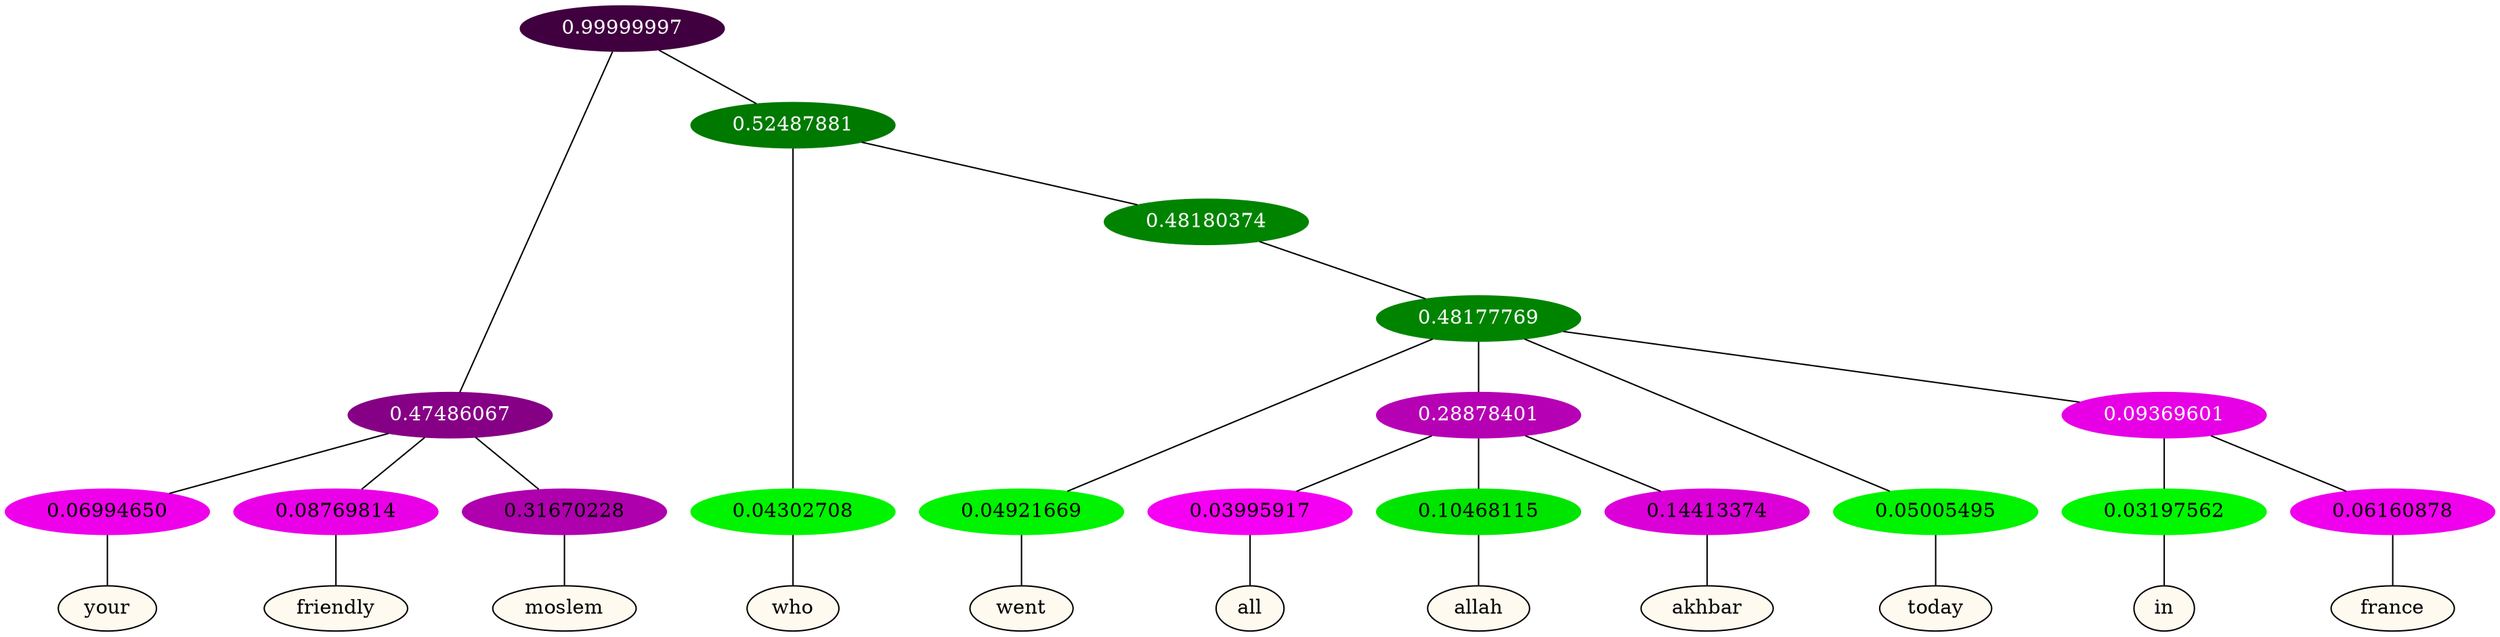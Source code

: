 graph {
	node [format=png height=0.15 nodesep=0.001 ordering=out overlap=prism overlap_scaling=0.01 ranksep=0.001 ratio=0.2 style=filled width=0.15]
	{
		rank=same
		a_w_3 [label=your color=black fillcolor=floralwhite style="filled,solid"]
		a_w_4 [label=friendly color=black fillcolor=floralwhite style="filled,solid"]
		a_w_5 [label=moslem color=black fillcolor=floralwhite style="filled,solid"]
		a_w_6 [label=who color=black fillcolor=floralwhite style="filled,solid"]
		a_w_9 [label=went color=black fillcolor=floralwhite style="filled,solid"]
		a_w_13 [label=all color=black fillcolor=floralwhite style="filled,solid"]
		a_w_14 [label=allah color=black fillcolor=floralwhite style="filled,solid"]
		a_w_15 [label=akhbar color=black fillcolor=floralwhite style="filled,solid"]
		a_w_11 [label=today color=black fillcolor=floralwhite style="filled,solid"]
		a_w_16 [label=in color=black fillcolor=floralwhite style="filled,solid"]
		a_w_17 [label=france color=black fillcolor=floralwhite style="filled,solid"]
	}
	a_n_3 -- a_w_3
	a_n_4 -- a_w_4
	a_n_5 -- a_w_5
	a_n_6 -- a_w_6
	a_n_9 -- a_w_9
	a_n_13 -- a_w_13
	a_n_14 -- a_w_14
	a_n_15 -- a_w_15
	a_n_11 -- a_w_11
	a_n_16 -- a_w_16
	a_n_17 -- a_w_17
	{
		rank=same
		a_n_3 [label=0.06994650 color="0.835 1.000 0.930" fontcolor=black]
		a_n_4 [label=0.08769814 color="0.835 1.000 0.912" fontcolor=black]
		a_n_5 [label=0.31670228 color="0.835 1.000 0.683" fontcolor=black]
		a_n_6 [label=0.04302708 color="0.334 1.000 0.957" fontcolor=black]
		a_n_9 [label=0.04921669 color="0.334 1.000 0.951" fontcolor=black]
		a_n_13 [label=0.03995917 color="0.835 1.000 0.960" fontcolor=black]
		a_n_14 [label=0.10468115 color="0.334 1.000 0.895" fontcolor=black]
		a_n_15 [label=0.14413374 color="0.835 1.000 0.856" fontcolor=black]
		a_n_11 [label=0.05005495 color="0.334 1.000 0.950" fontcolor=black]
		a_n_16 [label=0.03197562 color="0.334 1.000 0.968" fontcolor=black]
		a_n_17 [label=0.06160878 color="0.835 1.000 0.938" fontcolor=black]
	}
	a_n_0 [label=0.99999997 color="0.835 1.000 0.250" fontcolor=grey99]
	a_n_1 [label=0.47486067 color="0.835 1.000 0.525" fontcolor=grey99]
	a_n_0 -- a_n_1
	a_n_2 [label=0.52487881 color="0.334 1.000 0.475" fontcolor=grey99]
	a_n_0 -- a_n_2
	a_n_1 -- a_n_3
	a_n_1 -- a_n_4
	a_n_1 -- a_n_5
	a_n_2 -- a_n_6
	a_n_7 [label=0.48180374 color="0.334 1.000 0.518" fontcolor=grey99]
	a_n_2 -- a_n_7
	a_n_8 [label=0.48177769 color="0.334 1.000 0.518" fontcolor=grey99]
	a_n_7 -- a_n_8
	a_n_8 -- a_n_9
	a_n_10 [label=0.28878401 color="0.835 1.000 0.711" fontcolor=grey99]
	a_n_8 -- a_n_10
	a_n_8 -- a_n_11
	a_n_12 [label=0.09369601 color="0.835 1.000 0.906" fontcolor=grey99]
	a_n_8 -- a_n_12
	a_n_10 -- a_n_13
	a_n_10 -- a_n_14
	a_n_10 -- a_n_15
	a_n_12 -- a_n_16
	a_n_12 -- a_n_17
}

